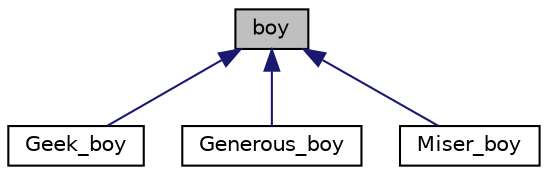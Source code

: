 digraph "boy"
{
  edge [fontname="Helvetica",fontsize="10",labelfontname="Helvetica",labelfontsize="10"];
  node [fontname="Helvetica",fontsize="10",shape=record];
  Node1 [label="boy",height=0.2,width=0.4,color="black", fillcolor="grey75", style="filled", fontcolor="black"];
  Node1 -> Node2 [dir="back",color="midnightblue",fontsize="10",style="solid",fontname="Helvetica"];
  Node2 [label="Geek_boy",height=0.2,width=0.4,color="black", fillcolor="white", style="filled",URL="$classGeek__boy.html",tooltip="GEEK_BOY CLASS Contains the attributes of all the Geek boys. it inherits from class boy..."];
  Node1 -> Node3 [dir="back",color="midnightblue",fontsize="10",style="solid",fontname="Helvetica"];
  Node3 [label="Generous_boy",height=0.2,width=0.4,color="black", fillcolor="white", style="filled",URL="$classGenerous__boy.html",tooltip="GENEROUS_BOY CLASS Contains the attributes of all the Generous boys. it inherits from class boy..."];
  Node1 -> Node4 [dir="back",color="midnightblue",fontsize="10",style="solid",fontname="Helvetica"];
  Node4 [label="Miser_boy",height=0.2,width=0.4,color="black", fillcolor="white", style="filled",URL="$classMiser__boy.html",tooltip="MISER_BOY CLASS Contains the attributes of all the Miser boys. it inherits from class boy..."];
}
